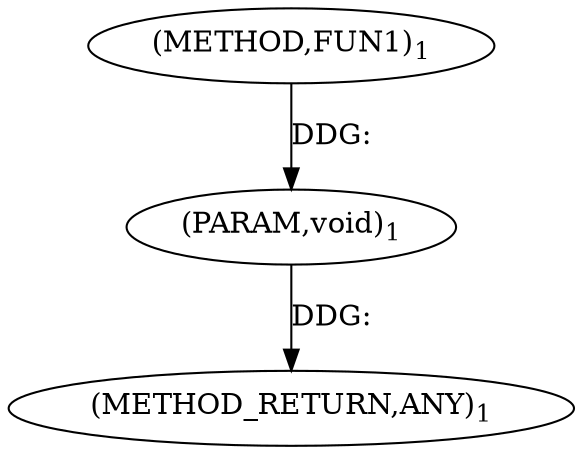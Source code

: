 digraph "FUN1" {  
"8" [label = <(METHOD,FUN1)<SUB>1</SUB>> ]
"11" [label = <(METHOD_RETURN,ANY)<SUB>1</SUB>> ]
"9" [label = <(PARAM,void)<SUB>1</SUB>> ]
  "9" -> "11"  [ label = "DDG: "] 
  "8" -> "9"  [ label = "DDG: "] 
}
